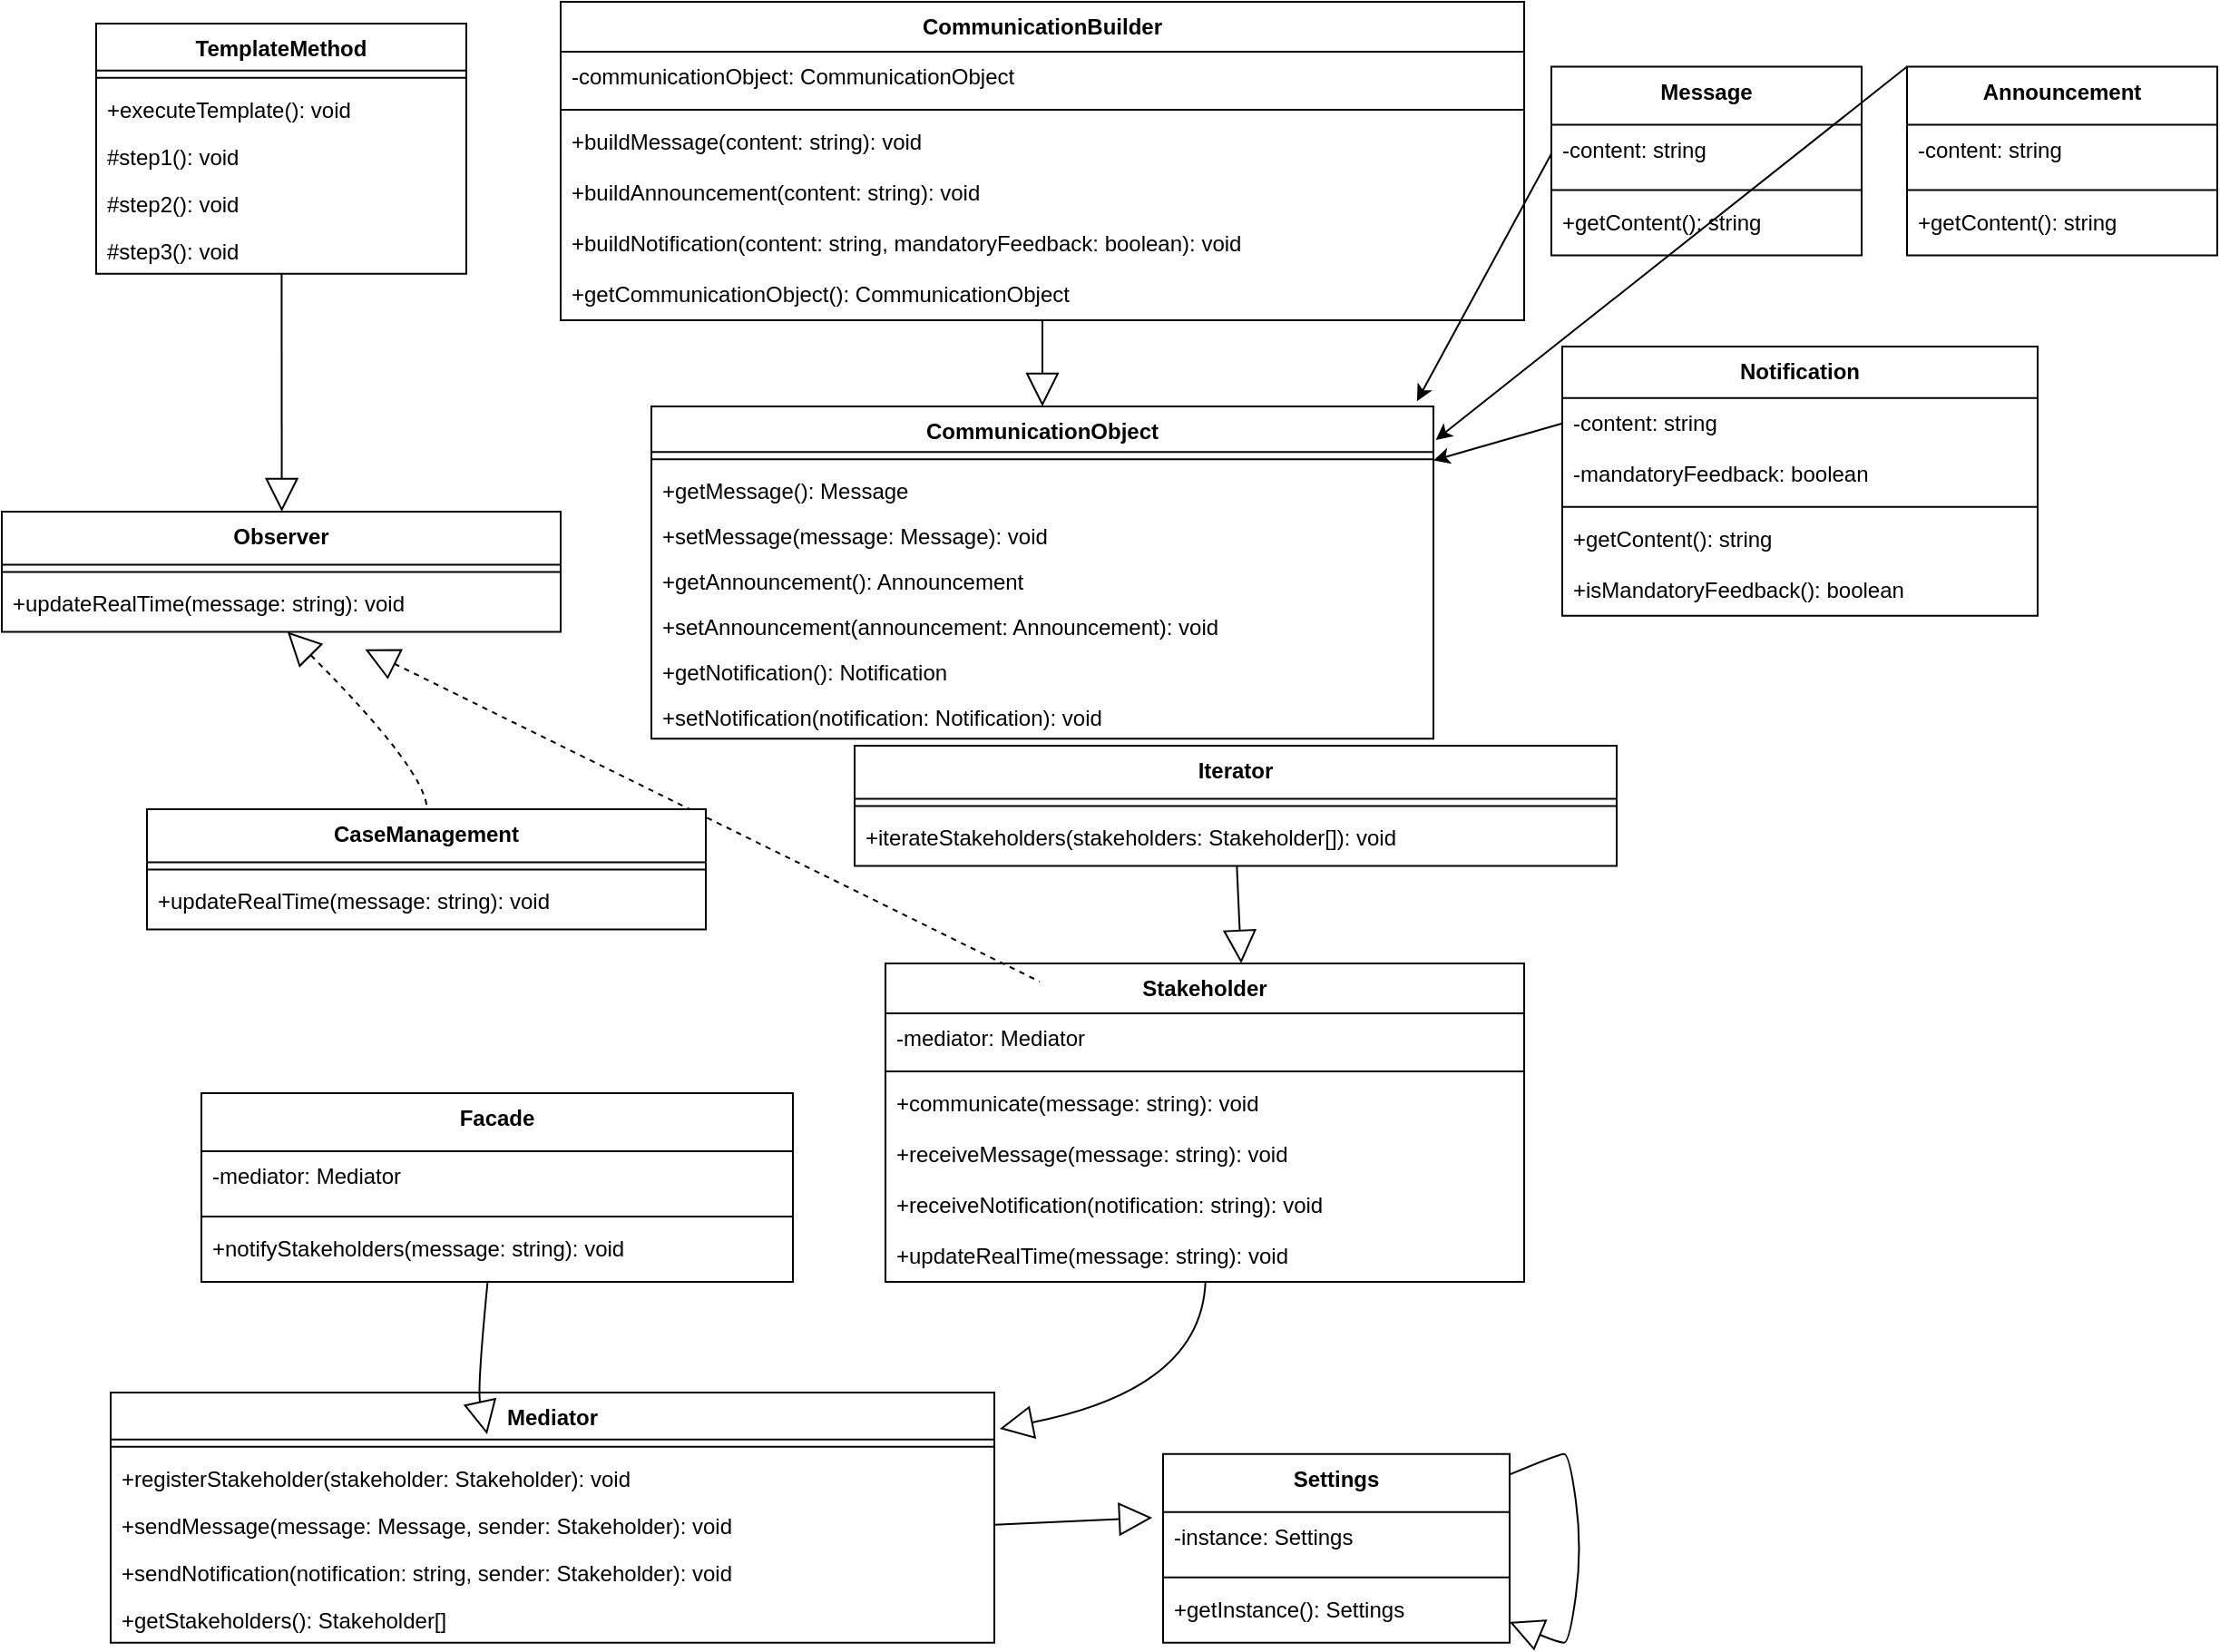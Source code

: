 <mxfile version="22.1.15" type="device">
  <diagram id="C5RBs43oDa-KdzZeNtuy" name="Page-1">
    <mxGraphModel dx="2023" dy="1195" grid="1" gridSize="10" guides="1" tooltips="1" connect="1" arrows="1" fold="1" page="1" pageScale="1" pageWidth="827" pageHeight="1169" math="0" shadow="0">
      <root>
        <mxCell id="WIyWlLk6GJQsqaUBKTNV-0" />
        <mxCell id="WIyWlLk6GJQsqaUBKTNV-1" parent="WIyWlLk6GJQsqaUBKTNV-0" />
        <mxCell id="X8nm1dK0NXXZk9nzG3vi-353" value="Settings" style="swimlane;fontStyle=1;align=center;verticalAlign=top;childLayout=stackLayout;horizontal=1;startSize=32;horizontalStack=0;resizeParent=1;resizeParentMax=0;resizeLast=0;collapsible=0;marginBottom=0;" vertex="1" parent="WIyWlLk6GJQsqaUBKTNV-1">
          <mxGeometry x="1440" y="940.32" width="191" height="104" as="geometry" />
        </mxCell>
        <mxCell id="X8nm1dK0NXXZk9nzG3vi-354" value="-instance: Settings" style="text;strokeColor=none;fillColor=none;align=left;verticalAlign=top;spacingLeft=4;spacingRight=4;overflow=hidden;rotatable=0;points=[[0,0.5],[1,0.5]];portConstraint=eastwest;" vertex="1" parent="X8nm1dK0NXXZk9nzG3vi-353">
          <mxGeometry y="32" width="191" height="32" as="geometry" />
        </mxCell>
        <mxCell id="X8nm1dK0NXXZk9nzG3vi-355" style="line;strokeWidth=1;fillColor=none;align=left;verticalAlign=middle;spacingTop=-1;spacingLeft=3;spacingRight=3;rotatable=0;labelPosition=right;points=[];portConstraint=eastwest;strokeColor=inherit;" vertex="1" parent="X8nm1dK0NXXZk9nzG3vi-353">
          <mxGeometry y="64" width="191" height="8" as="geometry" />
        </mxCell>
        <mxCell id="X8nm1dK0NXXZk9nzG3vi-356" value="+getInstance(): Settings" style="text;strokeColor=none;fillColor=none;align=left;verticalAlign=top;spacingLeft=4;spacingRight=4;overflow=hidden;rotatable=0;points=[[0,0.5],[1,0.5]];portConstraint=eastwest;" vertex="1" parent="X8nm1dK0NXXZk9nzG3vi-353">
          <mxGeometry y="72" width="191" height="32" as="geometry" />
        </mxCell>
        <mxCell id="X8nm1dK0NXXZk9nzG3vi-357" value="Mediator" style="swimlane;fontStyle=1;align=center;verticalAlign=top;childLayout=stackLayout;horizontal=1;startSize=25.818;horizontalStack=0;resizeParent=1;resizeParentMax=0;resizeLast=0;collapsible=0;marginBottom=0;" vertex="1" parent="WIyWlLk6GJQsqaUBKTNV-1">
          <mxGeometry x="860" y="906.5" width="487" height="137.818" as="geometry" />
        </mxCell>
        <mxCell id="X8nm1dK0NXXZk9nzG3vi-358" style="line;strokeWidth=1;fillColor=none;align=left;verticalAlign=middle;spacingTop=-1;spacingLeft=3;spacingRight=3;rotatable=0;labelPosition=right;points=[];portConstraint=eastwest;strokeColor=inherit;" vertex="1" parent="X8nm1dK0NXXZk9nzG3vi-357">
          <mxGeometry y="25.818" width="487" height="8" as="geometry" />
        </mxCell>
        <mxCell id="X8nm1dK0NXXZk9nzG3vi-359" value="+registerStakeholder(stakeholder: Stakeholder): void" style="text;strokeColor=none;fillColor=none;align=left;verticalAlign=top;spacingLeft=4;spacingRight=4;overflow=hidden;rotatable=0;points=[[0,0.5],[1,0.5]];portConstraint=eastwest;" vertex="1" parent="X8nm1dK0NXXZk9nzG3vi-357">
          <mxGeometry y="33.818" width="487" height="26" as="geometry" />
        </mxCell>
        <mxCell id="X8nm1dK0NXXZk9nzG3vi-360" value="+sendMessage(message: Message, sender: Stakeholder): void" style="text;strokeColor=none;fillColor=none;align=left;verticalAlign=top;spacingLeft=4;spacingRight=4;overflow=hidden;rotatable=0;points=[[0,0.5],[1,0.5]];portConstraint=eastwest;" vertex="1" parent="X8nm1dK0NXXZk9nzG3vi-357">
          <mxGeometry y="59.818" width="487" height="26" as="geometry" />
        </mxCell>
        <mxCell id="X8nm1dK0NXXZk9nzG3vi-361" value="+sendNotification(notification: string, sender: Stakeholder): void" style="text;strokeColor=none;fillColor=none;align=left;verticalAlign=top;spacingLeft=4;spacingRight=4;overflow=hidden;rotatable=0;points=[[0,0.5],[1,0.5]];portConstraint=eastwest;" vertex="1" parent="X8nm1dK0NXXZk9nzG3vi-357">
          <mxGeometry y="85.818" width="487" height="26" as="geometry" />
        </mxCell>
        <mxCell id="X8nm1dK0NXXZk9nzG3vi-362" value="+getStakeholders(): Stakeholder[]" style="text;strokeColor=none;fillColor=none;align=left;verticalAlign=top;spacingLeft=4;spacingRight=4;overflow=hidden;rotatable=0;points=[[0,0.5],[1,0.5]];portConstraint=eastwest;" vertex="1" parent="X8nm1dK0NXXZk9nzG3vi-357">
          <mxGeometry y="111.818" width="487" height="26" as="geometry" />
        </mxCell>
        <mxCell id="X8nm1dK0NXXZk9nzG3vi-363" value="Facade" style="swimlane;fontStyle=1;align=center;verticalAlign=top;childLayout=stackLayout;horizontal=1;startSize=32;horizontalStack=0;resizeParent=1;resizeParentMax=0;resizeLast=0;collapsible=0;marginBottom=0;" vertex="1" parent="WIyWlLk6GJQsqaUBKTNV-1">
          <mxGeometry x="910" y="741.5" width="326" height="104" as="geometry" />
        </mxCell>
        <mxCell id="X8nm1dK0NXXZk9nzG3vi-364" value="-mediator: Mediator" style="text;strokeColor=none;fillColor=none;align=left;verticalAlign=top;spacingLeft=4;spacingRight=4;overflow=hidden;rotatable=0;points=[[0,0.5],[1,0.5]];portConstraint=eastwest;" vertex="1" parent="X8nm1dK0NXXZk9nzG3vi-363">
          <mxGeometry y="32" width="326" height="32" as="geometry" />
        </mxCell>
        <mxCell id="X8nm1dK0NXXZk9nzG3vi-365" style="line;strokeWidth=1;fillColor=none;align=left;verticalAlign=middle;spacingTop=-1;spacingLeft=3;spacingRight=3;rotatable=0;labelPosition=right;points=[];portConstraint=eastwest;strokeColor=inherit;" vertex="1" parent="X8nm1dK0NXXZk9nzG3vi-363">
          <mxGeometry y="64" width="326" height="8" as="geometry" />
        </mxCell>
        <mxCell id="X8nm1dK0NXXZk9nzG3vi-366" value="+notifyStakeholders(message: string): void" style="text;strokeColor=none;fillColor=none;align=left;verticalAlign=top;spacingLeft=4;spacingRight=4;overflow=hidden;rotatable=0;points=[[0,0.5],[1,0.5]];portConstraint=eastwest;" vertex="1" parent="X8nm1dK0NXXZk9nzG3vi-363">
          <mxGeometry y="72" width="326" height="32" as="geometry" />
        </mxCell>
        <mxCell id="X8nm1dK0NXXZk9nzG3vi-367" value="CommunicationBuilder" style="swimlane;fontStyle=1;align=center;verticalAlign=top;childLayout=stackLayout;horizontal=1;startSize=27.5;horizontalStack=0;resizeParent=1;resizeParentMax=0;resizeLast=0;collapsible=0;marginBottom=0;" vertex="1" parent="WIyWlLk6GJQsqaUBKTNV-1">
          <mxGeometry x="1108" y="140" width="531" height="175.5" as="geometry" />
        </mxCell>
        <mxCell id="X8nm1dK0NXXZk9nzG3vi-368" value="-communicationObject: CommunicationObject" style="text;strokeColor=none;fillColor=none;align=left;verticalAlign=top;spacingLeft=4;spacingRight=4;overflow=hidden;rotatable=0;points=[[0,0.5],[1,0.5]];portConstraint=eastwest;" vertex="1" parent="X8nm1dK0NXXZk9nzG3vi-367">
          <mxGeometry y="27.5" width="531" height="28" as="geometry" />
        </mxCell>
        <mxCell id="X8nm1dK0NXXZk9nzG3vi-369" style="line;strokeWidth=1;fillColor=none;align=left;verticalAlign=middle;spacingTop=-1;spacingLeft=3;spacingRight=3;rotatable=0;labelPosition=right;points=[];portConstraint=eastwest;strokeColor=inherit;" vertex="1" parent="X8nm1dK0NXXZk9nzG3vi-367">
          <mxGeometry y="55.5" width="531" height="8" as="geometry" />
        </mxCell>
        <mxCell id="X8nm1dK0NXXZk9nzG3vi-370" value="+buildMessage(content: string): void" style="text;strokeColor=none;fillColor=none;align=left;verticalAlign=top;spacingLeft=4;spacingRight=4;overflow=hidden;rotatable=0;points=[[0,0.5],[1,0.5]];portConstraint=eastwest;" vertex="1" parent="X8nm1dK0NXXZk9nzG3vi-367">
          <mxGeometry y="63.5" width="531" height="28" as="geometry" />
        </mxCell>
        <mxCell id="X8nm1dK0NXXZk9nzG3vi-371" value="+buildAnnouncement(content: string): void" style="text;strokeColor=none;fillColor=none;align=left;verticalAlign=top;spacingLeft=4;spacingRight=4;overflow=hidden;rotatable=0;points=[[0,0.5],[1,0.5]];portConstraint=eastwest;" vertex="1" parent="X8nm1dK0NXXZk9nzG3vi-367">
          <mxGeometry y="91.5" width="531" height="28" as="geometry" />
        </mxCell>
        <mxCell id="X8nm1dK0NXXZk9nzG3vi-372" value="+buildNotification(content: string, mandatoryFeedback: boolean): void" style="text;strokeColor=none;fillColor=none;align=left;verticalAlign=top;spacingLeft=4;spacingRight=4;overflow=hidden;rotatable=0;points=[[0,0.5],[1,0.5]];portConstraint=eastwest;" vertex="1" parent="X8nm1dK0NXXZk9nzG3vi-367">
          <mxGeometry y="119.5" width="531" height="28" as="geometry" />
        </mxCell>
        <mxCell id="X8nm1dK0NXXZk9nzG3vi-373" value="+getCommunicationObject(): CommunicationObject" style="text;strokeColor=none;fillColor=none;align=left;verticalAlign=top;spacingLeft=4;spacingRight=4;overflow=hidden;rotatable=0;points=[[0,0.5],[1,0.5]];portConstraint=eastwest;" vertex="1" parent="X8nm1dK0NXXZk9nzG3vi-367">
          <mxGeometry y="147.5" width="531" height="28" as="geometry" />
        </mxCell>
        <mxCell id="X8nm1dK0NXXZk9nzG3vi-374" value="Iterator" style="swimlane;fontStyle=1;align=center;verticalAlign=top;childLayout=stackLayout;horizontal=1;startSize=29.2;horizontalStack=0;resizeParent=1;resizeParentMax=0;resizeLast=0;collapsible=0;marginBottom=0;" vertex="1" parent="WIyWlLk6GJQsqaUBKTNV-1">
          <mxGeometry x="1270" y="550" width="420" height="66.2" as="geometry" />
        </mxCell>
        <mxCell id="X8nm1dK0NXXZk9nzG3vi-375" style="line;strokeWidth=1;fillColor=none;align=left;verticalAlign=middle;spacingTop=-1;spacingLeft=3;spacingRight=3;rotatable=0;labelPosition=right;points=[];portConstraint=eastwest;strokeColor=inherit;" vertex="1" parent="X8nm1dK0NXXZk9nzG3vi-374">
          <mxGeometry y="29.2" width="420" height="8" as="geometry" />
        </mxCell>
        <mxCell id="X8nm1dK0NXXZk9nzG3vi-376" value="+iterateStakeholders(stakeholders: Stakeholder[]): void" style="text;strokeColor=none;fillColor=none;align=left;verticalAlign=top;spacingLeft=4;spacingRight=4;overflow=hidden;rotatable=0;points=[[0,0.5],[1,0.5]];portConstraint=eastwest;" vertex="1" parent="X8nm1dK0NXXZk9nzG3vi-374">
          <mxGeometry y="37.2" width="420" height="29" as="geometry" />
        </mxCell>
        <mxCell id="X8nm1dK0NXXZk9nzG3vi-377" value="TemplateMethod" style="swimlane;fontStyle=1;align=center;verticalAlign=top;childLayout=stackLayout;horizontal=1;startSize=25.818;horizontalStack=0;resizeParent=1;resizeParentMax=0;resizeLast=0;collapsible=0;marginBottom=0;" vertex="1" parent="WIyWlLk6GJQsqaUBKTNV-1">
          <mxGeometry x="852" y="152" width="204" height="137.818" as="geometry" />
        </mxCell>
        <mxCell id="X8nm1dK0NXXZk9nzG3vi-378" style="line;strokeWidth=1;fillColor=none;align=left;verticalAlign=middle;spacingTop=-1;spacingLeft=3;spacingRight=3;rotatable=0;labelPosition=right;points=[];portConstraint=eastwest;strokeColor=inherit;" vertex="1" parent="X8nm1dK0NXXZk9nzG3vi-377">
          <mxGeometry y="25.818" width="204" height="8" as="geometry" />
        </mxCell>
        <mxCell id="X8nm1dK0NXXZk9nzG3vi-379" value="+executeTemplate(): void" style="text;strokeColor=none;fillColor=none;align=left;verticalAlign=top;spacingLeft=4;spacingRight=4;overflow=hidden;rotatable=0;points=[[0,0.5],[1,0.5]];portConstraint=eastwest;" vertex="1" parent="X8nm1dK0NXXZk9nzG3vi-377">
          <mxGeometry y="33.818" width="204" height="26" as="geometry" />
        </mxCell>
        <mxCell id="X8nm1dK0NXXZk9nzG3vi-380" value="#step1(): void" style="text;strokeColor=none;fillColor=none;align=left;verticalAlign=top;spacingLeft=4;spacingRight=4;overflow=hidden;rotatable=0;points=[[0,0.5],[1,0.5]];portConstraint=eastwest;" vertex="1" parent="X8nm1dK0NXXZk9nzG3vi-377">
          <mxGeometry y="59.818" width="204" height="26" as="geometry" />
        </mxCell>
        <mxCell id="X8nm1dK0NXXZk9nzG3vi-381" value="#step2(): void" style="text;strokeColor=none;fillColor=none;align=left;verticalAlign=top;spacingLeft=4;spacingRight=4;overflow=hidden;rotatable=0;points=[[0,0.5],[1,0.5]];portConstraint=eastwest;" vertex="1" parent="X8nm1dK0NXXZk9nzG3vi-377">
          <mxGeometry y="85.818" width="204" height="26" as="geometry" />
        </mxCell>
        <mxCell id="X8nm1dK0NXXZk9nzG3vi-382" value="#step3(): void" style="text;strokeColor=none;fillColor=none;align=left;verticalAlign=top;spacingLeft=4;spacingRight=4;overflow=hidden;rotatable=0;points=[[0,0.5],[1,0.5]];portConstraint=eastwest;" vertex="1" parent="X8nm1dK0NXXZk9nzG3vi-377">
          <mxGeometry y="111.818" width="204" height="26" as="geometry" />
        </mxCell>
        <mxCell id="X8nm1dK0NXXZk9nzG3vi-383" value="Observer" style="swimlane;fontStyle=1;align=center;verticalAlign=top;childLayout=stackLayout;horizontal=1;startSize=29.2;horizontalStack=0;resizeParent=1;resizeParentMax=0;resizeLast=0;collapsible=0;marginBottom=0;" vertex="1" parent="WIyWlLk6GJQsqaUBKTNV-1">
          <mxGeometry x="800" y="421" width="308" height="66.2" as="geometry" />
        </mxCell>
        <mxCell id="X8nm1dK0NXXZk9nzG3vi-384" style="line;strokeWidth=1;fillColor=none;align=left;verticalAlign=middle;spacingTop=-1;spacingLeft=3;spacingRight=3;rotatable=0;labelPosition=right;points=[];portConstraint=eastwest;strokeColor=inherit;" vertex="1" parent="X8nm1dK0NXXZk9nzG3vi-383">
          <mxGeometry y="29.2" width="308" height="8" as="geometry" />
        </mxCell>
        <mxCell id="X8nm1dK0NXXZk9nzG3vi-385" value="+updateRealTime(message: string): void" style="text;strokeColor=none;fillColor=none;align=left;verticalAlign=top;spacingLeft=4;spacingRight=4;overflow=hidden;rotatable=0;points=[[0,0.5],[1,0.5]];portConstraint=eastwest;" vertex="1" parent="X8nm1dK0NXXZk9nzG3vi-383">
          <mxGeometry y="37.2" width="308" height="29" as="geometry" />
        </mxCell>
        <mxCell id="X8nm1dK0NXXZk9nzG3vi-386" value="Stakeholder" style="swimlane;fontStyle=1;align=center;verticalAlign=top;childLayout=stackLayout;horizontal=1;startSize=27.5;horizontalStack=0;resizeParent=1;resizeParentMax=0;resizeLast=0;collapsible=0;marginBottom=0;" vertex="1" parent="WIyWlLk6GJQsqaUBKTNV-1">
          <mxGeometry x="1287" y="670" width="352" height="175.5" as="geometry" />
        </mxCell>
        <mxCell id="X8nm1dK0NXXZk9nzG3vi-424" value="" style="curved=1;dashed=1;startArrow=block;startSize=16;startFill=0;endArrow=none;exitX=0.65;exitY=1.333;rounded=0;exitDx=0;exitDy=0;exitPerimeter=0;" edge="1" parent="X8nm1dK0NXXZk9nzG3vi-386" source="X8nm1dK0NXXZk9nzG3vi-385">
          <mxGeometry relative="1" as="geometry">
            <Array as="points" />
            <mxPoint x="-364.999" y="-377.3" as="sourcePoint" />
            <mxPoint x="85" y="10" as="targetPoint" />
          </mxGeometry>
        </mxCell>
        <mxCell id="X8nm1dK0NXXZk9nzG3vi-387" value="-mediator: Mediator" style="text;strokeColor=none;fillColor=none;align=left;verticalAlign=top;spacingLeft=4;spacingRight=4;overflow=hidden;rotatable=0;points=[[0,0.5],[1,0.5]];portConstraint=eastwest;" vertex="1" parent="X8nm1dK0NXXZk9nzG3vi-386">
          <mxGeometry y="27.5" width="352" height="28" as="geometry" />
        </mxCell>
        <mxCell id="X8nm1dK0NXXZk9nzG3vi-388" style="line;strokeWidth=1;fillColor=none;align=left;verticalAlign=middle;spacingTop=-1;spacingLeft=3;spacingRight=3;rotatable=0;labelPosition=right;points=[];portConstraint=eastwest;strokeColor=inherit;" vertex="1" parent="X8nm1dK0NXXZk9nzG3vi-386">
          <mxGeometry y="55.5" width="352" height="8" as="geometry" />
        </mxCell>
        <mxCell id="X8nm1dK0NXXZk9nzG3vi-389" value="+communicate(message: string): void" style="text;strokeColor=none;fillColor=none;align=left;verticalAlign=top;spacingLeft=4;spacingRight=4;overflow=hidden;rotatable=0;points=[[0,0.5],[1,0.5]];portConstraint=eastwest;" vertex="1" parent="X8nm1dK0NXXZk9nzG3vi-386">
          <mxGeometry y="63.5" width="352" height="28" as="geometry" />
        </mxCell>
        <mxCell id="X8nm1dK0NXXZk9nzG3vi-390" value="+receiveMessage(message: string): void" style="text;strokeColor=none;fillColor=none;align=left;verticalAlign=top;spacingLeft=4;spacingRight=4;overflow=hidden;rotatable=0;points=[[0,0.5],[1,0.5]];portConstraint=eastwest;" vertex="1" parent="X8nm1dK0NXXZk9nzG3vi-386">
          <mxGeometry y="91.5" width="352" height="28" as="geometry" />
        </mxCell>
        <mxCell id="X8nm1dK0NXXZk9nzG3vi-391" value="+receiveNotification(notification: string): void" style="text;strokeColor=none;fillColor=none;align=left;verticalAlign=top;spacingLeft=4;spacingRight=4;overflow=hidden;rotatable=0;points=[[0,0.5],[1,0.5]];portConstraint=eastwest;" vertex="1" parent="X8nm1dK0NXXZk9nzG3vi-386">
          <mxGeometry y="119.5" width="352" height="28" as="geometry" />
        </mxCell>
        <mxCell id="X8nm1dK0NXXZk9nzG3vi-392" value="+updateRealTime(message: string): void" style="text;strokeColor=none;fillColor=none;align=left;verticalAlign=top;spacingLeft=4;spacingRight=4;overflow=hidden;rotatable=0;points=[[0,0.5],[1,0.5]];portConstraint=eastwest;" vertex="1" parent="X8nm1dK0NXXZk9nzG3vi-386">
          <mxGeometry y="147.5" width="352" height="28" as="geometry" />
        </mxCell>
        <mxCell id="X8nm1dK0NXXZk9nzG3vi-393" value="Message" style="swimlane;fontStyle=1;align=center;verticalAlign=top;childLayout=stackLayout;horizontal=1;startSize=32;horizontalStack=0;resizeParent=1;resizeParentMax=0;resizeLast=0;collapsible=0;marginBottom=0;" vertex="1" parent="WIyWlLk6GJQsqaUBKTNV-1">
          <mxGeometry x="1654" y="175.75" width="171" height="104" as="geometry" />
        </mxCell>
        <mxCell id="X8nm1dK0NXXZk9nzG3vi-394" value="-content: string" style="text;strokeColor=none;fillColor=none;align=left;verticalAlign=top;spacingLeft=4;spacingRight=4;overflow=hidden;rotatable=0;points=[[0,0.5],[1,0.5]];portConstraint=eastwest;" vertex="1" parent="X8nm1dK0NXXZk9nzG3vi-393">
          <mxGeometry y="32" width="171" height="32" as="geometry" />
        </mxCell>
        <mxCell id="X8nm1dK0NXXZk9nzG3vi-395" style="line;strokeWidth=1;fillColor=none;align=left;verticalAlign=middle;spacingTop=-1;spacingLeft=3;spacingRight=3;rotatable=0;labelPosition=right;points=[];portConstraint=eastwest;strokeColor=inherit;" vertex="1" parent="X8nm1dK0NXXZk9nzG3vi-393">
          <mxGeometry y="64" width="171" height="8" as="geometry" />
        </mxCell>
        <mxCell id="X8nm1dK0NXXZk9nzG3vi-396" value="+getContent(): string" style="text;strokeColor=none;fillColor=none;align=left;verticalAlign=top;spacingLeft=4;spacingRight=4;overflow=hidden;rotatable=0;points=[[0,0.5],[1,0.5]];portConstraint=eastwest;" vertex="1" parent="X8nm1dK0NXXZk9nzG3vi-393">
          <mxGeometry y="72" width="171" height="32" as="geometry" />
        </mxCell>
        <mxCell id="X8nm1dK0NXXZk9nzG3vi-397" value="Announcement" style="swimlane;fontStyle=1;align=center;verticalAlign=top;childLayout=stackLayout;horizontal=1;startSize=32;horizontalStack=0;resizeParent=1;resizeParentMax=0;resizeLast=0;collapsible=0;marginBottom=0;" vertex="1" parent="WIyWlLk6GJQsqaUBKTNV-1">
          <mxGeometry x="1850" y="175.75" width="171" height="104" as="geometry" />
        </mxCell>
        <mxCell id="X8nm1dK0NXXZk9nzG3vi-398" value="-content: string" style="text;strokeColor=none;fillColor=none;align=left;verticalAlign=top;spacingLeft=4;spacingRight=4;overflow=hidden;rotatable=0;points=[[0,0.5],[1,0.5]];portConstraint=eastwest;" vertex="1" parent="X8nm1dK0NXXZk9nzG3vi-397">
          <mxGeometry y="32" width="171" height="32" as="geometry" />
        </mxCell>
        <mxCell id="X8nm1dK0NXXZk9nzG3vi-399" style="line;strokeWidth=1;fillColor=none;align=left;verticalAlign=middle;spacingTop=-1;spacingLeft=3;spacingRight=3;rotatable=0;labelPosition=right;points=[];portConstraint=eastwest;strokeColor=inherit;" vertex="1" parent="X8nm1dK0NXXZk9nzG3vi-397">
          <mxGeometry y="64" width="171" height="8" as="geometry" />
        </mxCell>
        <mxCell id="X8nm1dK0NXXZk9nzG3vi-400" value="+getContent(): string" style="text;strokeColor=none;fillColor=none;align=left;verticalAlign=top;spacingLeft=4;spacingRight=4;overflow=hidden;rotatable=0;points=[[0,0.5],[1,0.5]];portConstraint=eastwest;" vertex="1" parent="X8nm1dK0NXXZk9nzG3vi-397">
          <mxGeometry y="72" width="171" height="32" as="geometry" />
        </mxCell>
        <mxCell id="X8nm1dK0NXXZk9nzG3vi-401" value="Notification" style="swimlane;fontStyle=1;align=center;verticalAlign=top;childLayout=stackLayout;horizontal=1;startSize=28.4;horizontalStack=0;resizeParent=1;resizeParentMax=0;resizeLast=0;collapsible=0;marginBottom=0;" vertex="1" parent="WIyWlLk6GJQsqaUBKTNV-1">
          <mxGeometry x="1660" y="330" width="262" height="148.4" as="geometry" />
        </mxCell>
        <mxCell id="X8nm1dK0NXXZk9nzG3vi-402" value="-content: string" style="text;strokeColor=none;fillColor=none;align=left;verticalAlign=top;spacingLeft=4;spacingRight=4;overflow=hidden;rotatable=0;points=[[0,0.5],[1,0.5]];portConstraint=eastwest;" vertex="1" parent="X8nm1dK0NXXZk9nzG3vi-401">
          <mxGeometry y="28.4" width="262" height="28" as="geometry" />
        </mxCell>
        <mxCell id="X8nm1dK0NXXZk9nzG3vi-403" value="-mandatoryFeedback: boolean" style="text;strokeColor=none;fillColor=none;align=left;verticalAlign=top;spacingLeft=4;spacingRight=4;overflow=hidden;rotatable=0;points=[[0,0.5],[1,0.5]];portConstraint=eastwest;" vertex="1" parent="X8nm1dK0NXXZk9nzG3vi-401">
          <mxGeometry y="56.4" width="262" height="28" as="geometry" />
        </mxCell>
        <mxCell id="X8nm1dK0NXXZk9nzG3vi-404" style="line;strokeWidth=1;fillColor=none;align=left;verticalAlign=middle;spacingTop=-1;spacingLeft=3;spacingRight=3;rotatable=0;labelPosition=right;points=[];portConstraint=eastwest;strokeColor=inherit;" vertex="1" parent="X8nm1dK0NXXZk9nzG3vi-401">
          <mxGeometry y="84.4" width="262" height="8" as="geometry" />
        </mxCell>
        <mxCell id="X8nm1dK0NXXZk9nzG3vi-405" value="+getContent(): string" style="text;strokeColor=none;fillColor=none;align=left;verticalAlign=top;spacingLeft=4;spacingRight=4;overflow=hidden;rotatable=0;points=[[0,0.5],[1,0.5]];portConstraint=eastwest;" vertex="1" parent="X8nm1dK0NXXZk9nzG3vi-401">
          <mxGeometry y="92.4" width="262" height="28" as="geometry" />
        </mxCell>
        <mxCell id="X8nm1dK0NXXZk9nzG3vi-406" value="+isMandatoryFeedback(): boolean" style="text;strokeColor=none;fillColor=none;align=left;verticalAlign=top;spacingLeft=4;spacingRight=4;overflow=hidden;rotatable=0;points=[[0,0.5],[1,0.5]];portConstraint=eastwest;" vertex="1" parent="X8nm1dK0NXXZk9nzG3vi-401">
          <mxGeometry y="120.4" width="262" height="28" as="geometry" />
        </mxCell>
        <mxCell id="X8nm1dK0NXXZk9nzG3vi-407" value="CommunicationObject" style="swimlane;fontStyle=1;align=center;verticalAlign=top;childLayout=stackLayout;horizontal=1;startSize=25.067;horizontalStack=0;resizeParent=1;resizeParentMax=0;resizeLast=0;collapsible=0;marginBottom=0;" vertex="1" parent="WIyWlLk6GJQsqaUBKTNV-1">
          <mxGeometry x="1158" y="363" width="431" height="183.067" as="geometry" />
        </mxCell>
        <mxCell id="X8nm1dK0NXXZk9nzG3vi-408" style="line;strokeWidth=1;fillColor=none;align=left;verticalAlign=middle;spacingTop=-1;spacingLeft=3;spacingRight=3;rotatable=0;labelPosition=right;points=[];portConstraint=eastwest;strokeColor=inherit;" vertex="1" parent="X8nm1dK0NXXZk9nzG3vi-407">
          <mxGeometry y="25.067" width="431" height="8" as="geometry" />
        </mxCell>
        <mxCell id="X8nm1dK0NXXZk9nzG3vi-409" value="+getMessage(): Message" style="text;strokeColor=none;fillColor=none;align=left;verticalAlign=top;spacingLeft=4;spacingRight=4;overflow=hidden;rotatable=0;points=[[0,0.5],[1,0.5]];portConstraint=eastwest;" vertex="1" parent="X8nm1dK0NXXZk9nzG3vi-407">
          <mxGeometry y="33.067" width="431" height="25" as="geometry" />
        </mxCell>
        <mxCell id="X8nm1dK0NXXZk9nzG3vi-410" value="+setMessage(message: Message): void" style="text;strokeColor=none;fillColor=none;align=left;verticalAlign=top;spacingLeft=4;spacingRight=4;overflow=hidden;rotatable=0;points=[[0,0.5],[1,0.5]];portConstraint=eastwest;" vertex="1" parent="X8nm1dK0NXXZk9nzG3vi-407">
          <mxGeometry y="58.067" width="431" height="25" as="geometry" />
        </mxCell>
        <mxCell id="X8nm1dK0NXXZk9nzG3vi-411" value="+getAnnouncement(): Announcement" style="text;strokeColor=none;fillColor=none;align=left;verticalAlign=top;spacingLeft=4;spacingRight=4;overflow=hidden;rotatable=0;points=[[0,0.5],[1,0.5]];portConstraint=eastwest;" vertex="1" parent="X8nm1dK0NXXZk9nzG3vi-407">
          <mxGeometry y="83.067" width="431" height="25" as="geometry" />
        </mxCell>
        <mxCell id="X8nm1dK0NXXZk9nzG3vi-412" value="+setAnnouncement(announcement: Announcement): void" style="text;strokeColor=none;fillColor=none;align=left;verticalAlign=top;spacingLeft=4;spacingRight=4;overflow=hidden;rotatable=0;points=[[0,0.5],[1,0.5]];portConstraint=eastwest;" vertex="1" parent="X8nm1dK0NXXZk9nzG3vi-407">
          <mxGeometry y="108.067" width="431" height="25" as="geometry" />
        </mxCell>
        <mxCell id="X8nm1dK0NXXZk9nzG3vi-413" value="+getNotification(): Notification" style="text;strokeColor=none;fillColor=none;align=left;verticalAlign=top;spacingLeft=4;spacingRight=4;overflow=hidden;rotatable=0;points=[[0,0.5],[1,0.5]];portConstraint=eastwest;" vertex="1" parent="X8nm1dK0NXXZk9nzG3vi-407">
          <mxGeometry y="133.067" width="431" height="25" as="geometry" />
        </mxCell>
        <mxCell id="X8nm1dK0NXXZk9nzG3vi-414" value="+setNotification(notification: Notification): void" style="text;strokeColor=none;fillColor=none;align=left;verticalAlign=top;spacingLeft=4;spacingRight=4;overflow=hidden;rotatable=0;points=[[0,0.5],[1,0.5]];portConstraint=eastwest;" vertex="1" parent="X8nm1dK0NXXZk9nzG3vi-407">
          <mxGeometry y="158.067" width="431" height="25" as="geometry" />
        </mxCell>
        <mxCell id="X8nm1dK0NXXZk9nzG3vi-415" value="CaseManagement" style="swimlane;fontStyle=1;align=center;verticalAlign=top;childLayout=stackLayout;horizontal=1;startSize=29.2;horizontalStack=0;resizeParent=1;resizeParentMax=0;resizeLast=0;collapsible=0;marginBottom=0;" vertex="1" parent="WIyWlLk6GJQsqaUBKTNV-1">
          <mxGeometry x="880" y="585" width="308" height="66.2" as="geometry" />
        </mxCell>
        <mxCell id="X8nm1dK0NXXZk9nzG3vi-416" style="line;strokeWidth=1;fillColor=none;align=left;verticalAlign=middle;spacingTop=-1;spacingLeft=3;spacingRight=3;rotatable=0;labelPosition=right;points=[];portConstraint=eastwest;strokeColor=inherit;" vertex="1" parent="X8nm1dK0NXXZk9nzG3vi-415">
          <mxGeometry y="29.2" width="308" height="8" as="geometry" />
        </mxCell>
        <mxCell id="X8nm1dK0NXXZk9nzG3vi-417" value="+updateRealTime(message: string): void" style="text;strokeColor=none;fillColor=none;align=left;verticalAlign=top;spacingLeft=4;spacingRight=4;overflow=hidden;rotatable=0;points=[[0,0.5],[1,0.5]];portConstraint=eastwest;" vertex="1" parent="X8nm1dK0NXXZk9nzG3vi-415">
          <mxGeometry y="37.2" width="308" height="29" as="geometry" />
        </mxCell>
        <mxCell id="X8nm1dK0NXXZk9nzG3vi-418" value="" style="curved=1;startArrow=none;endArrow=block;endSize=16;endFill=0;exitX=1.0;exitY=0.109;entryX=1.0;entryY=0.891;rounded=0;" edge="1" parent="WIyWlLk6GJQsqaUBKTNV-1" source="X8nm1dK0NXXZk9nzG3vi-353" target="X8nm1dK0NXXZk9nzG3vi-353">
          <mxGeometry relative="1" as="geometry">
            <Array as="points">
              <mxPoint x="1658" y="940.32" />
              <mxPoint x="1664" y="940.32" />
              <mxPoint x="1671" y="992.32" />
              <mxPoint x="1664" y="1044.32" />
              <mxPoint x="1658" y="1044.32" />
            </Array>
          </mxGeometry>
        </mxCell>
        <mxCell id="X8nm1dK0NXXZk9nzG3vi-419" value="" style="curved=1;startArrow=none;endArrow=block;endSize=16;endFill=0;exitX=1;exitY=0.5;entryX=-0.031;entryY=0.099;rounded=0;entryDx=0;entryDy=0;entryPerimeter=0;exitDx=0;exitDy=0;" edge="1" parent="WIyWlLk6GJQsqaUBKTNV-1" source="X8nm1dK0NXXZk9nzG3vi-360" target="X8nm1dK0NXXZk9nzG3vi-354">
          <mxGeometry relative="1" as="geometry">
            <Array as="points" />
            <mxPoint x="1082.465" y="1046.318" as="sourcePoint" />
          </mxGeometry>
        </mxCell>
        <mxCell id="X8nm1dK0NXXZk9nzG3vi-420" value="" style="curved=1;startArrow=none;endArrow=block;endSize=16;endFill=0;exitX=0.484;exitY=0.995;entryX=0.469;entryY=0;rounded=0;" edge="1" parent="WIyWlLk6GJQsqaUBKTNV-1" source="X8nm1dK0NXXZk9nzG3vi-363">
          <mxGeometry relative="1" as="geometry">
            <Array as="points">
              <mxPoint x="1062" y="904.5" />
            </Array>
            <mxPoint x="1067.465" y="929.5" as="targetPoint" />
          </mxGeometry>
        </mxCell>
        <mxCell id="X8nm1dK0NXXZk9nzG3vi-421" value="" style="curved=1;startArrow=none;endArrow=block;endSize=16;endFill=0;exitX=0.5;exitY=1;entryX=0.5;entryY=0;rounded=0;" edge="1" parent="WIyWlLk6GJQsqaUBKTNV-1" source="X8nm1dK0NXXZk9nzG3vi-367" target="X8nm1dK0NXXZk9nzG3vi-407">
          <mxGeometry relative="1" as="geometry">
            <Array as="points" />
          </mxGeometry>
        </mxCell>
        <mxCell id="X8nm1dK0NXXZk9nzG3vi-423" value="" style="curved=1;startArrow=none;endArrow=block;endSize=16;endFill=0;exitX=0.501;exitY=0.997;entryX=0.501;entryY=-0.006;rounded=0;" edge="1" parent="WIyWlLk6GJQsqaUBKTNV-1" source="X8nm1dK0NXXZk9nzG3vi-377" target="X8nm1dK0NXXZk9nzG3vi-383">
          <mxGeometry relative="1" as="geometry">
            <Array as="points" />
          </mxGeometry>
        </mxCell>
        <mxCell id="X8nm1dK0NXXZk9nzG3vi-425" value="" style="curved=1;dashed=1;startArrow=block;startSize=16;startFill=0;endArrow=none;exitX=0.511;exitY=0.994;entryX=0.501;entryY=0;rounded=0;" edge="1" parent="WIyWlLk6GJQsqaUBKTNV-1" source="X8nm1dK0NXXZk9nzG3vi-383" target="X8nm1dK0NXXZk9nzG3vi-415">
          <mxGeometry relative="1" as="geometry">
            <Array as="points">
              <mxPoint x="1034" y="564" />
            </Array>
          </mxGeometry>
        </mxCell>
        <mxCell id="X8nm1dK0NXXZk9nzG3vi-427" value="" style="curved=1;startArrow=none;endArrow=block;endSize=16;endFill=0;exitX=0.501;exitY=1;rounded=0;" edge="1" parent="WIyWlLk6GJQsqaUBKTNV-1" source="X8nm1dK0NXXZk9nzG3vi-386">
          <mxGeometry relative="1" as="geometry">
            <Array as="points">
              <mxPoint x="1461" y="904.5" />
            </Array>
            <mxPoint x="1350" y="926.5" as="targetPoint" />
          </mxGeometry>
        </mxCell>
        <mxCell id="X8nm1dK0NXXZk9nzG3vi-428" value="" style="curved=1;startArrow=none;endArrow=block;endSize=16;endFill=0;entryX=0.557;entryY=0;rounded=0;entryDx=0;entryDy=0;entryPerimeter=0;" edge="1" parent="WIyWlLk6GJQsqaUBKTNV-1" source="X8nm1dK0NXXZk9nzG3vi-376" target="X8nm1dK0NXXZk9nzG3vi-386">
          <mxGeometry relative="1" as="geometry">
            <Array as="points" />
            <mxPoint x="1479.465" y="651.198" as="sourcePoint" />
            <mxPoint x="1479" y="713.38" as="targetPoint" />
          </mxGeometry>
        </mxCell>
        <mxCell id="X8nm1dK0NXXZk9nzG3vi-431" value="" style="endArrow=classic;html=1;rounded=0;entryX=0.979;entryY=-0.016;entryDx=0;entryDy=0;entryPerimeter=0;exitX=0;exitY=0.5;exitDx=0;exitDy=0;" edge="1" parent="WIyWlLk6GJQsqaUBKTNV-1" source="X8nm1dK0NXXZk9nzG3vi-394" target="X8nm1dK0NXXZk9nzG3vi-407">
          <mxGeometry width="50" height="50" relative="1" as="geometry">
            <mxPoint x="1766" y="643.1" as="sourcePoint" />
            <mxPoint x="1816" y="593.1" as="targetPoint" />
          </mxGeometry>
        </mxCell>
        <mxCell id="X8nm1dK0NXXZk9nzG3vi-432" value="" style="endArrow=classic;html=1;rounded=0;exitX=0;exitY=0.5;exitDx=0;exitDy=0;" edge="1" parent="WIyWlLk6GJQsqaUBKTNV-1" source="X8nm1dK0NXXZk9nzG3vi-402" target="X8nm1dK0NXXZk9nzG3vi-407">
          <mxGeometry width="50" height="50" relative="1" as="geometry">
            <mxPoint x="1620" y="380" as="sourcePoint" />
            <mxPoint x="1670" y="330" as="targetPoint" />
          </mxGeometry>
        </mxCell>
        <mxCell id="X8nm1dK0NXXZk9nzG3vi-433" value="" style="endArrow=classic;html=1;rounded=0;entryX=1.003;entryY=0.101;entryDx=0;entryDy=0;exitX=0;exitY=0;exitDx=0;exitDy=0;entryPerimeter=0;" edge="1" parent="WIyWlLk6GJQsqaUBKTNV-1" source="X8nm1dK0NXXZk9nzG3vi-397" target="X8nm1dK0NXXZk9nzG3vi-407">
          <mxGeometry width="50" height="50" relative="1" as="geometry">
            <mxPoint x="1850" y="160.002" as="sourcePoint" />
            <mxPoint x="1639" y="164.45" as="targetPoint" />
          </mxGeometry>
        </mxCell>
      </root>
    </mxGraphModel>
  </diagram>
</mxfile>
